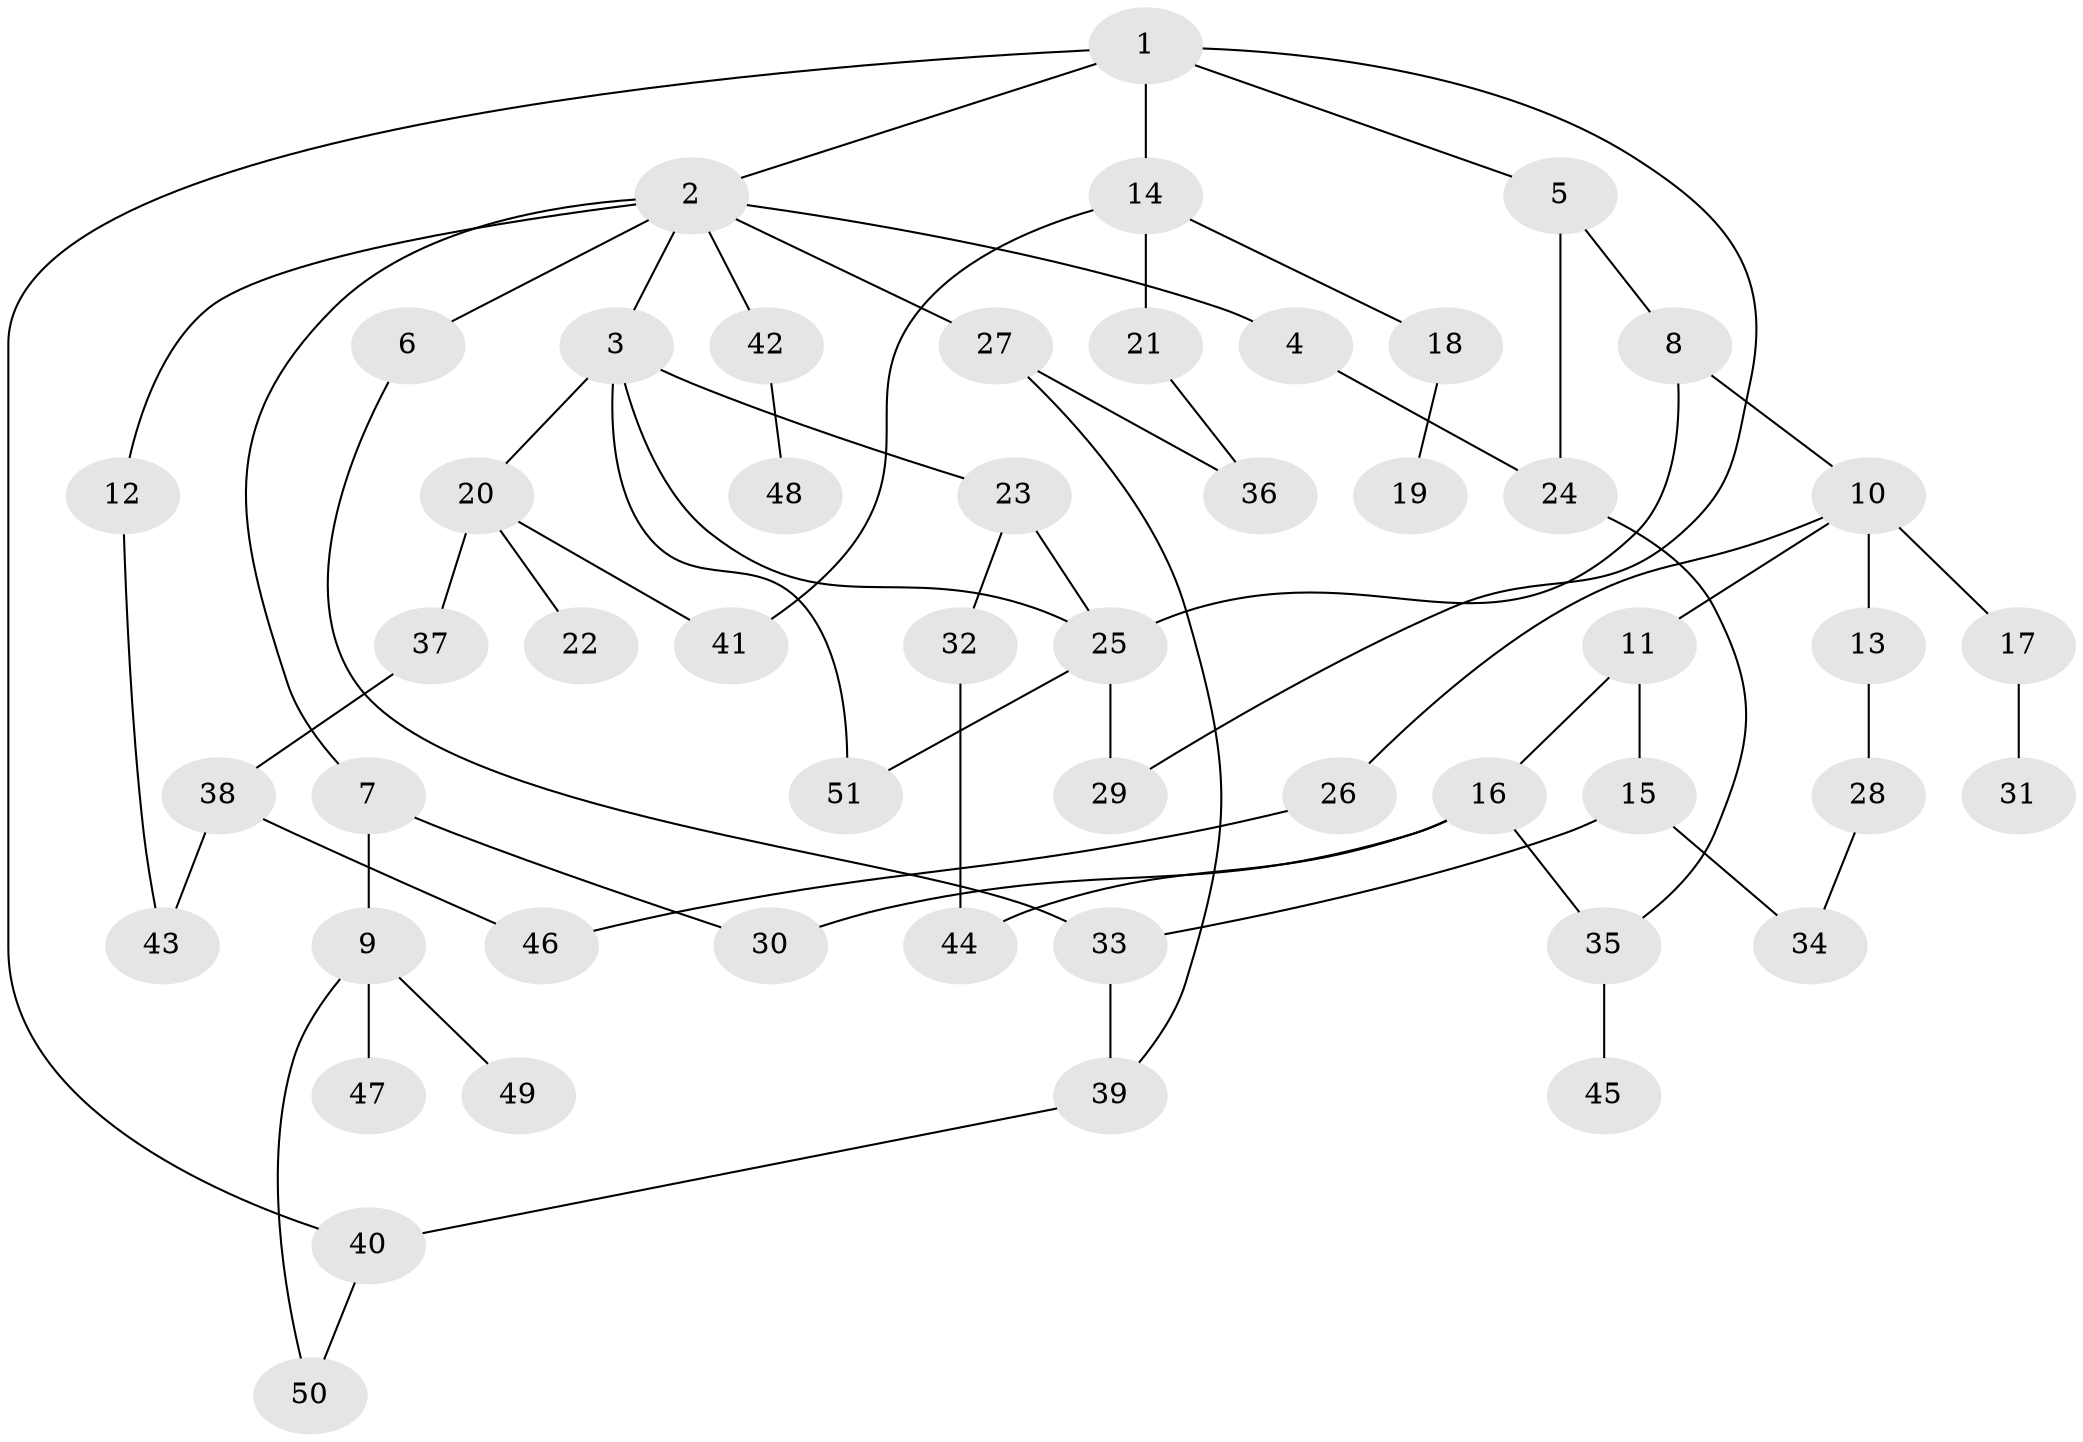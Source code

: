 // Generated by graph-tools (version 1.1) at 2025/49/03/09/25 03:49:22]
// undirected, 51 vertices, 67 edges
graph export_dot {
graph [start="1"]
  node [color=gray90,style=filled];
  1;
  2;
  3;
  4;
  5;
  6;
  7;
  8;
  9;
  10;
  11;
  12;
  13;
  14;
  15;
  16;
  17;
  18;
  19;
  20;
  21;
  22;
  23;
  24;
  25;
  26;
  27;
  28;
  29;
  30;
  31;
  32;
  33;
  34;
  35;
  36;
  37;
  38;
  39;
  40;
  41;
  42;
  43;
  44;
  45;
  46;
  47;
  48;
  49;
  50;
  51;
  1 -- 2;
  1 -- 5;
  1 -- 14;
  1 -- 29;
  1 -- 40;
  2 -- 3;
  2 -- 4;
  2 -- 6;
  2 -- 7;
  2 -- 12;
  2 -- 27;
  2 -- 42;
  3 -- 20;
  3 -- 23;
  3 -- 25;
  3 -- 51;
  4 -- 24;
  5 -- 8;
  5 -- 24;
  6 -- 33;
  7 -- 9;
  7 -- 30;
  8 -- 10;
  8 -- 25;
  9 -- 47;
  9 -- 49;
  9 -- 50;
  10 -- 11;
  10 -- 13;
  10 -- 17;
  10 -- 26;
  11 -- 15;
  11 -- 16;
  12 -- 43;
  13 -- 28;
  14 -- 18;
  14 -- 21;
  14 -- 41;
  15 -- 33;
  15 -- 34;
  16 -- 30;
  16 -- 35;
  16 -- 44;
  17 -- 31;
  18 -- 19;
  20 -- 22;
  20 -- 37;
  20 -- 41;
  21 -- 36;
  23 -- 32;
  23 -- 25;
  24 -- 35;
  25 -- 29;
  25 -- 51;
  26 -- 46;
  27 -- 39;
  27 -- 36;
  28 -- 34;
  32 -- 44;
  33 -- 39;
  35 -- 45;
  37 -- 38;
  38 -- 43;
  38 -- 46;
  39 -- 40;
  40 -- 50;
  42 -- 48;
}
